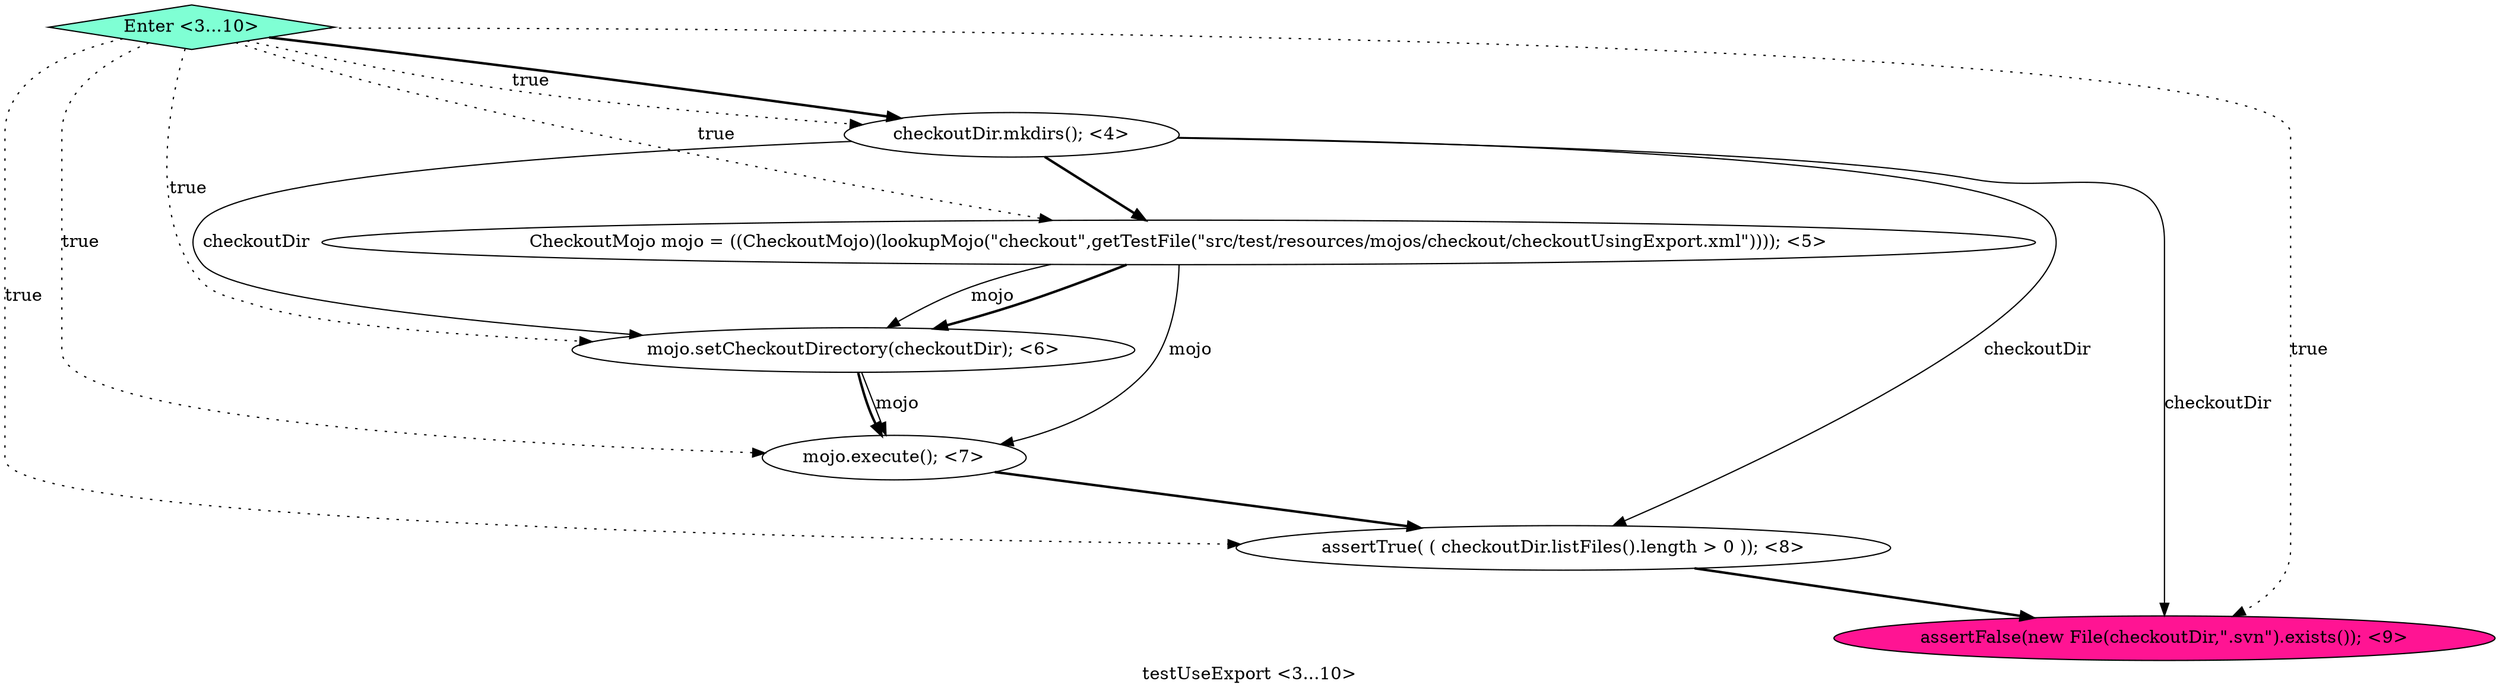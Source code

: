 digraph PDG {
label = "testUseExport <3...10>";
0.2 [style = filled, label = "mojo.setCheckoutDirectory(checkoutDir); <6>", fillcolor = white, shape = ellipse];
0.3 [style = filled, label = "mojo.execute(); <7>", fillcolor = white, shape = ellipse];
0.5 [style = filled, label = "assertFalse(new File(checkoutDir,\".svn\").exists()); <9>", fillcolor = deeppink, shape = ellipse];
0.0 [style = filled, label = "checkoutDir.mkdirs(); <4>", fillcolor = white, shape = ellipse];
0.1 [style = filled, label = "CheckoutMojo mojo = ((CheckoutMojo)(lookupMojo(\"checkout\",getTestFile(\"src/test/resources/mojos/checkout/checkoutUsingExport.xml\")))); <5>", fillcolor = white, shape = ellipse];
0.4 [style = filled, label = "assertTrue( ( checkoutDir.listFiles().length > 0 )); <8>", fillcolor = white, shape = ellipse];
0.6 [style = filled, label = "Enter <3...10>", fillcolor = aquamarine, shape = diamond];
0.0 -> 0.1 [style = bold, label=""];
0.0 -> 0.2 [style = solid, label="checkoutDir"];
0.0 -> 0.4 [style = solid, label="checkoutDir"];
0.0 -> 0.5 [style = solid, label="checkoutDir"];
0.1 -> 0.2 [style = solid, label="mojo"];
0.1 -> 0.2 [style = bold, label=""];
0.1 -> 0.3 [style = solid, label="mojo"];
0.2 -> 0.3 [style = solid, label="mojo"];
0.2 -> 0.3 [style = bold, label=""];
0.3 -> 0.4 [style = bold, label=""];
0.4 -> 0.5 [style = bold, label=""];
0.6 -> 0.0 [style = dotted, label="true"];
0.6 -> 0.0 [style = bold, label=""];
0.6 -> 0.1 [style = dotted, label="true"];
0.6 -> 0.2 [style = dotted, label="true"];
0.6 -> 0.3 [style = dotted, label="true"];
0.6 -> 0.4 [style = dotted, label="true"];
0.6 -> 0.5 [style = dotted, label="true"];
}
